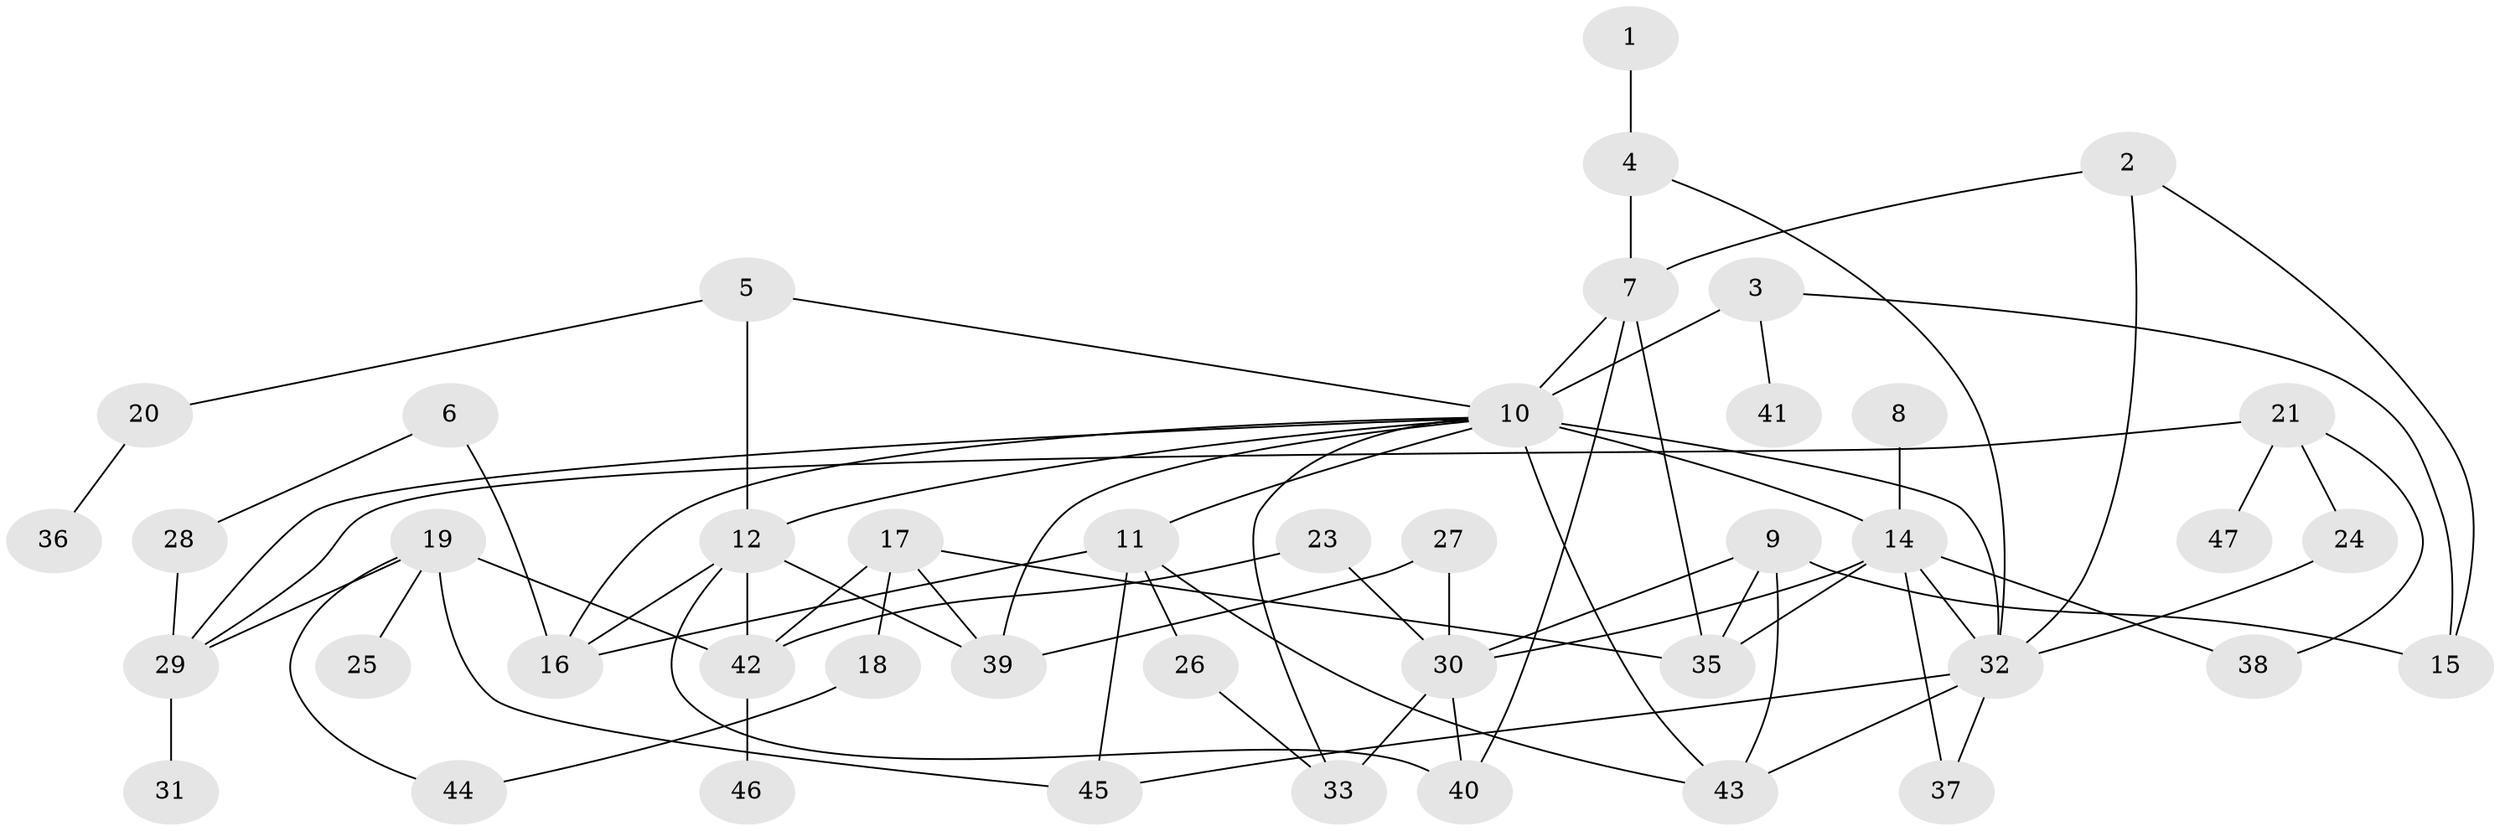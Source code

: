 // original degree distribution, {2: 0.26153846153846155, 3: 0.13846153846153847, 4: 0.15384615384615385, 1: 0.16923076923076924, 6: 0.06153846153846154, 7: 0.046153846153846156, 0: 0.03076923076923077, 5: 0.12307692307692308, 9: 0.015384615384615385}
// Generated by graph-tools (version 1.1) at 2025/48/03/04/25 22:48:14]
// undirected, 44 vertices, 73 edges
graph export_dot {
  node [color=gray90,style=filled];
  1;
  2;
  3;
  4;
  5;
  6;
  7;
  8;
  9;
  10;
  11;
  12;
  14;
  15;
  16;
  17;
  18;
  19;
  20;
  21;
  23;
  24;
  25;
  26;
  27;
  28;
  29;
  30;
  31;
  32;
  33;
  35;
  36;
  37;
  38;
  39;
  40;
  41;
  42;
  43;
  44;
  45;
  46;
  47;
  1 -- 4 [weight=1.0];
  2 -- 7 [weight=2.0];
  2 -- 15 [weight=1.0];
  2 -- 32 [weight=2.0];
  3 -- 10 [weight=3.0];
  3 -- 15 [weight=1.0];
  3 -- 41 [weight=1.0];
  4 -- 7 [weight=2.0];
  4 -- 32 [weight=1.0];
  5 -- 10 [weight=1.0];
  5 -- 12 [weight=1.0];
  5 -- 20 [weight=1.0];
  6 -- 16 [weight=1.0];
  6 -- 28 [weight=1.0];
  7 -- 10 [weight=2.0];
  7 -- 35 [weight=1.0];
  7 -- 40 [weight=1.0];
  8 -- 14 [weight=1.0];
  9 -- 15 [weight=2.0];
  9 -- 30 [weight=1.0];
  9 -- 35 [weight=1.0];
  9 -- 43 [weight=2.0];
  10 -- 11 [weight=2.0];
  10 -- 12 [weight=1.0];
  10 -- 14 [weight=3.0];
  10 -- 16 [weight=1.0];
  10 -- 29 [weight=1.0];
  10 -- 32 [weight=1.0];
  10 -- 33 [weight=1.0];
  10 -- 39 [weight=1.0];
  10 -- 43 [weight=2.0];
  11 -- 16 [weight=1.0];
  11 -- 26 [weight=1.0];
  11 -- 43 [weight=1.0];
  11 -- 45 [weight=1.0];
  12 -- 16 [weight=1.0];
  12 -- 39 [weight=1.0];
  12 -- 40 [weight=1.0];
  12 -- 42 [weight=1.0];
  14 -- 30 [weight=1.0];
  14 -- 32 [weight=1.0];
  14 -- 35 [weight=1.0];
  14 -- 37 [weight=1.0];
  14 -- 38 [weight=1.0];
  17 -- 18 [weight=1.0];
  17 -- 35 [weight=1.0];
  17 -- 39 [weight=1.0];
  17 -- 42 [weight=1.0];
  18 -- 44 [weight=1.0];
  19 -- 25 [weight=1.0];
  19 -- 29 [weight=1.0];
  19 -- 42 [weight=1.0];
  19 -- 44 [weight=1.0];
  19 -- 45 [weight=1.0];
  20 -- 36 [weight=1.0];
  21 -- 24 [weight=1.0];
  21 -- 29 [weight=1.0];
  21 -- 38 [weight=1.0];
  21 -- 47 [weight=1.0];
  23 -- 30 [weight=1.0];
  23 -- 42 [weight=1.0];
  24 -- 32 [weight=1.0];
  26 -- 33 [weight=1.0];
  27 -- 30 [weight=1.0];
  27 -- 39 [weight=1.0];
  28 -- 29 [weight=1.0];
  29 -- 31 [weight=1.0];
  30 -- 33 [weight=1.0];
  30 -- 40 [weight=1.0];
  32 -- 37 [weight=1.0];
  32 -- 43 [weight=1.0];
  32 -- 45 [weight=1.0];
  42 -- 46 [weight=1.0];
}
